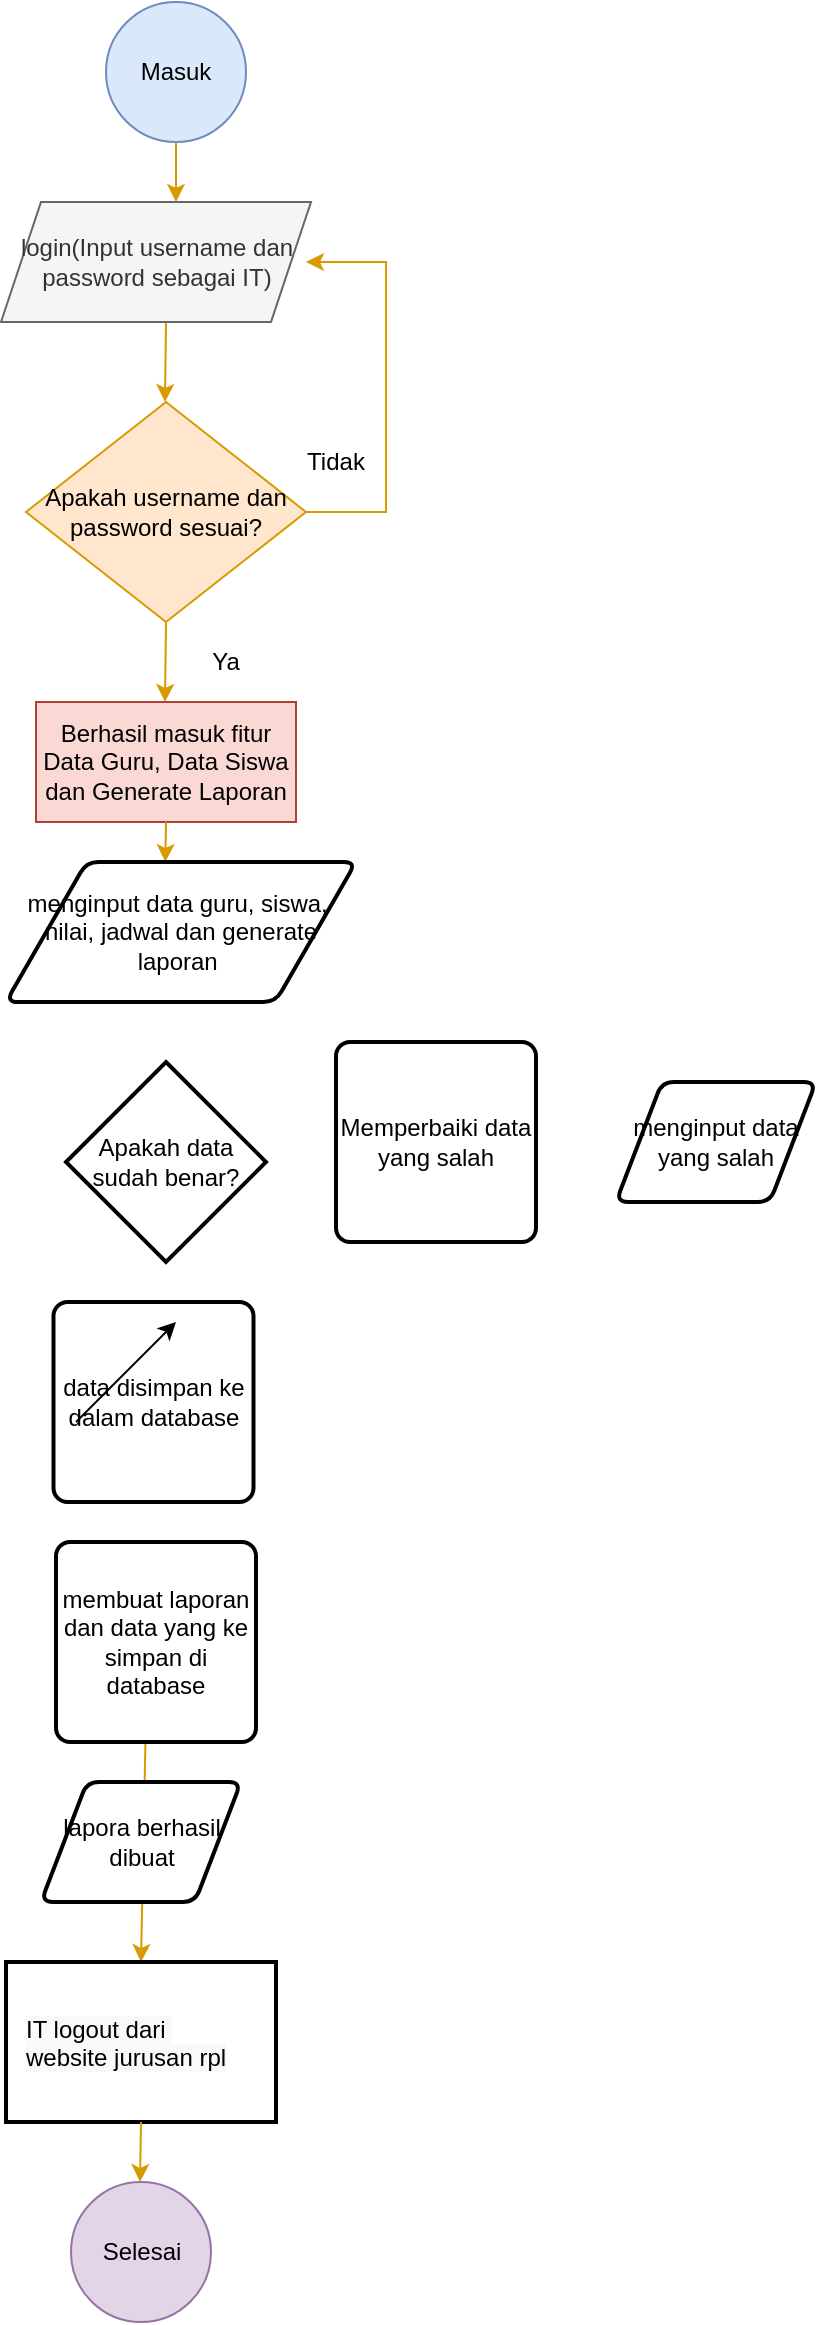 <mxfile version="23.1.5" type="device" pages="6">
  <diagram id="01P4pmfT0BHUnYCEVexH" name="IT">
    <mxGraphModel dx="1418" dy="820" grid="1" gridSize="10" guides="1" tooltips="1" connect="1" arrows="1" fold="1" page="1" pageScale="1" pageWidth="850" pageHeight="1100" math="0" shadow="0">
      <root>
        <mxCell id="0" />
        <mxCell id="1" parent="0" />
        <mxCell id="fzaPFRfBO-P-haPp9TLj-1" value="Masuk" style="ellipse;whiteSpace=wrap;html=1;aspect=fixed;fillColor=#dae8fc;strokeColor=#6c8ebf;" parent="1" vertex="1">
          <mxGeometry x="415" y="40" width="70" height="70" as="geometry" />
        </mxCell>
        <mxCell id="fzaPFRfBO-P-haPp9TLj-5" value="" style="endArrow=classic;html=1;fillColor=#ffe6cc;strokeColor=#d79b00;" parent="1" target="HFyb4Fh-DRCugXibZMhr-1" edge="1">
          <mxGeometry width="50" height="50" relative="1" as="geometry">
            <mxPoint x="450" y="110" as="sourcePoint" />
            <mxPoint x="470" y="150" as="targetPoint" />
            <Array as="points">
              <mxPoint x="450" y="140" />
            </Array>
          </mxGeometry>
        </mxCell>
        <mxCell id="fzaPFRfBO-P-haPp9TLj-20" value="Apakah username dan password sesuai?" style="rhombus;whiteSpace=wrap;html=1;fillColor=#ffe6cc;strokeColor=#d79b00;" parent="1" vertex="1">
          <mxGeometry x="375" y="240" width="140" height="110" as="geometry" />
        </mxCell>
        <mxCell id="fzaPFRfBO-P-haPp9TLj-23" style="edgeStyle=orthogonalEdgeStyle;rounded=0;orthogonalLoop=1;jettySize=auto;html=1;exitX=1;exitY=0.5;exitDx=0;exitDy=0;fillColor=#ffe6cc;strokeColor=#d79b00;" parent="1" source="fzaPFRfBO-P-haPp9TLj-20" edge="1">
          <mxGeometry relative="1" as="geometry">
            <mxPoint x="515" y="170" as="targetPoint" />
            <mxPoint x="545" y="295" as="sourcePoint" />
            <Array as="points">
              <mxPoint x="555" y="295" />
              <mxPoint x="555" y="170" />
            </Array>
          </mxGeometry>
        </mxCell>
        <mxCell id="fzaPFRfBO-P-haPp9TLj-25" value="Tidak" style="text;html=1;strokeColor=none;fillColor=none;align=center;verticalAlign=middle;whiteSpace=wrap;rounded=0;" parent="1" vertex="1">
          <mxGeometry x="510" y="260" width="40" height="20" as="geometry" />
        </mxCell>
        <mxCell id="fzaPFRfBO-P-haPp9TLj-37" value="Berhasil masuk fitur Data Guru, Data Siswa dan Generate Laporan" style="rounded=0;whiteSpace=wrap;html=1;fillColor=#fad9d5;strokeColor=#ae4132;" parent="1" vertex="1">
          <mxGeometry x="380" y="390" width="130" height="60" as="geometry" />
        </mxCell>
        <mxCell id="fzaPFRfBO-P-haPp9TLj-47" value="" style="endArrow=classic;html=1;entryX=0.5;entryY=0;entryDx=0;entryDy=0;fillColor=#ffe6cc;strokeColor=#d79b00;" parent="1" edge="1">
          <mxGeometry width="50" height="50" relative="1" as="geometry">
            <mxPoint x="445" y="200" as="sourcePoint" />
            <mxPoint x="444.5" y="240" as="targetPoint" />
          </mxGeometry>
        </mxCell>
        <mxCell id="fzaPFRfBO-P-haPp9TLj-54" value="" style="endArrow=classic;html=1;entryX=0.5;entryY=0;entryDx=0;entryDy=0;fillColor=#ffe6cc;strokeColor=#d79b00;" parent="1" edge="1">
          <mxGeometry width="50" height="50" relative="1" as="geometry">
            <mxPoint x="445" y="350" as="sourcePoint" />
            <mxPoint x="444.5" y="390" as="targetPoint" />
          </mxGeometry>
        </mxCell>
        <mxCell id="fzaPFRfBO-P-haPp9TLj-55" value="Ya" style="text;html=1;strokeColor=none;fillColor=none;align=center;verticalAlign=middle;whiteSpace=wrap;rounded=0;" parent="1" vertex="1">
          <mxGeometry x="455" y="360" width="40" height="20" as="geometry" />
        </mxCell>
        <mxCell id="fzaPFRfBO-P-haPp9TLj-58" value="Selesai" style="ellipse;whiteSpace=wrap;html=1;aspect=fixed;fillColor=#e1d5e7;strokeColor=#9673a6;" parent="1" vertex="1">
          <mxGeometry x="397.5" y="1130" width="70" height="70" as="geometry" />
        </mxCell>
        <mxCell id="fzaPFRfBO-P-haPp9TLj-59" value="" style="endArrow=classic;html=1;fillColor=#ffe6cc;strokeColor=#d79b00;entryX=0.5;entryY=0;entryDx=0;entryDy=0;" parent="1" target="3xAImnwF91qaBJQoZjOn-1" edge="1">
          <mxGeometry width="50" height="50" relative="1" as="geometry">
            <mxPoint x="436.75" y="810" as="sourcePoint" />
            <mxPoint x="448.75" y="870" as="targetPoint" />
          </mxGeometry>
        </mxCell>
        <mxCell id="3xAImnwF91qaBJQoZjOn-1" value="&lt;span style=&quot;color: rgba(0 , 0 , 0 , 0) ; font-family: monospace ; font-size: 0px&quot;&gt;%3CmxGraphModel%3E%3Croot%3E%3CmxCell%20id%3D%220%22%2F%3E%3CmxCell%20id%3D%221%22%20parent%3D%220%22%2F%3E%3CmxCell%20id%3D%222%22%20value%3D%22%26lt%3Bspan%20style%3D%26quot%3Bcolor%3A%20rgb(0%2C%200%2C%200)%3B%20font-family%3A%20helvetica%3B%20font-size%3A%2012px%3B%20font-style%3A%20normal%3B%20font-weight%3A%20400%3B%20letter-spacing%3A%20normal%3B%20text-align%3A%20center%3B%20text-indent%3A%200px%3B%20text-transform%3A%20none%3B%20word-spacing%3A%200px%3B%20background-color%3A%20rgb(248%2C%20249%2C%20250)%3B%26quot%3B%26gt%3BGuru%20logout%20dari%26amp%3Bnbsp%3B%26lt%3B%2Fspan%26gt%3B%26lt%3Bbr%20style%3D%26quot%3Bcolor%3A%20rgb(0%2C%200%2C%200)%3B%20font-family%3A%20helvetica%3B%20font-size%3A%2012px%3B%20font-style%3A%20normal%3B%20font-weight%3A%20400%3B%20letter-spacing%3A%20normal%3B%20text-align%3A%20center%3B%20text-indent%3A%200px%3B%20text-transform%3A%20none%3B%20word-spacing%3A%200px%3B%20background-color%3A%20rgb(248%2C%20249%2C%20250)%3B%26quot%3B%26gt%3B%26lt%3Bspan%20style%3D%26quot%3Bcolor%3A%20rgb(0%2C%200%2C%200)%3B%20font-family%3A%20helvetica%3B%20font-size%3A%2012px%3B%20font-style%3A%20normal%3B%20font-weight%3A%20400%3B%20letter-spacing%3A%20normal%3B%20text-align%3A%20center%3B%20text-indent%3A%200px%3B%20text-transform%3A%20none%3B%20word-spacing%3A%200px%3B%20background-color%3A%20rgb(248%2C%20249%2C%20250)%3B%26quot%3B%26gt%3Bwebsite%20jurusan%20rpl%26lt%3B%2Fspan%26gt%3B%22%20style%3D%22text%3BwhiteSpace%3Dwrap%3Bhtml%3D1%3B%22%20vertex%3D%221%22%20parent%3D%221%22%3E%3CmxGeometry%20x%3D%22570%22%20y%3D%22740%22%20width%3D%22130%22%20height%3D%2240%22%20as%3D%22geometry%22%2F%3E%3C%2FmxCell%3E%3C%2Froot%3E%3C%2FmxGraphModel%3E&lt;/span&gt;" style="whiteSpace=wrap;html=1;strokeWidth=2;" parent="1" vertex="1">
          <mxGeometry x="365" y="1020" width="135" height="80" as="geometry" />
        </mxCell>
        <mxCell id="3xAImnwF91qaBJQoZjOn-2" value="&lt;span style=&quot;color: rgb(0 , 0 , 0) ; font-family: &amp;#34;helvetica&amp;#34; ; font-size: 12px ; font-style: normal ; font-weight: 400 ; letter-spacing: normal ; text-align: center ; text-indent: 0px ; text-transform: none ; word-spacing: 0px ; background-color: rgb(248 , 249 , 250)&quot;&gt;IT logout dari&amp;nbsp;&lt;/span&gt;&lt;br style=&quot;color: rgb(0 , 0 , 0) ; font-family: &amp;#34;helvetica&amp;#34; ; font-size: 12px ; font-style: normal ; font-weight: 400 ; letter-spacing: normal ; text-align: center ; text-indent: 0px ; text-transform: none ; word-spacing: 0px ; background-color: rgb(248 , 249 , 250)&quot;&gt;&lt;span style=&quot;color: rgb(0 , 0 , 0) ; font-family: &amp;#34;helvetica&amp;#34; ; font-size: 12px ; font-style: normal ; font-weight: 400 ; letter-spacing: normal ; text-align: center ; text-indent: 0px ; text-transform: none ; word-spacing: 0px ; background-color: rgb(248 , 249 , 250)&quot;&gt;website jurusan rpl&lt;/span&gt;" style="text;whiteSpace=wrap;html=1;" parent="1" vertex="1">
          <mxGeometry x="372.5" y="1040" width="130" height="40" as="geometry" />
        </mxCell>
        <mxCell id="3xAImnwF91qaBJQoZjOn-7" value="" style="endArrow=classic;html=1;entryX=0.5;entryY=0;entryDx=0;entryDy=0;fillColor=#ffe6cc;strokeColor=#d79b00;exitX=0.5;exitY=1;exitDx=0;exitDy=0;" parent="1" source="3xAImnwF91qaBJQoZjOn-1" edge="1">
          <mxGeometry width="50" height="50" relative="1" as="geometry">
            <mxPoint x="432.5" y="1110" as="sourcePoint" />
            <mxPoint x="432" y="1130" as="targetPoint" />
          </mxGeometry>
        </mxCell>
        <mxCell id="HFyb4Fh-DRCugXibZMhr-1" value="login(Input username dan password sebagai IT)" style="shape=parallelogram;perimeter=parallelogramPerimeter;whiteSpace=wrap;html=1;fixedSize=1;fillColor=#f5f5f5;strokeColor=#666666;fontColor=#333333;" parent="1" vertex="1">
          <mxGeometry x="362.5" y="140" width="155" height="60" as="geometry" />
        </mxCell>
        <mxCell id="HFyb4Fh-DRCugXibZMhr-7" value="" style="endArrow=classic;html=1;entryX=0.5;entryY=0;entryDx=0;entryDy=0;fillColor=#ffe6cc;strokeColor=#d79b00;" parent="1" edge="1">
          <mxGeometry width="50" height="50" relative="1" as="geometry">
            <mxPoint x="445" y="450" as="sourcePoint" />
            <mxPoint x="444.66" y="470" as="targetPoint" />
          </mxGeometry>
        </mxCell>
        <mxCell id="s9-n_5mUN9KdS3o10jSw-1" value="&lt;span&gt;menginput data guru, siswa,&amp;nbsp;&lt;br&gt;nilai, jadwal dan generate laporan&amp;nbsp;&lt;br&gt;&lt;/span&gt;" style="shape=parallelogram;html=1;strokeWidth=2;perimeter=parallelogramPerimeter;whiteSpace=wrap;rounded=1;arcSize=12;size=0.23;" parent="1" vertex="1">
          <mxGeometry x="365" y="470" width="175" height="70" as="geometry" />
        </mxCell>
        <mxCell id="s9-n_5mUN9KdS3o10jSw-2" value="menginput data yang salah" style="shape=parallelogram;html=1;strokeWidth=2;perimeter=parallelogramPerimeter;whiteSpace=wrap;rounded=1;arcSize=12;size=0.23;" parent="1" vertex="1">
          <mxGeometry x="670" y="580" width="100" height="60" as="geometry" />
        </mxCell>
        <mxCell id="s9-n_5mUN9KdS3o10jSw-4" value="Apakah data sudah benar?" style="strokeWidth=2;html=1;shape=mxgraph.flowchart.decision;whiteSpace=wrap;" parent="1" vertex="1">
          <mxGeometry x="395" y="570" width="100" height="100" as="geometry" />
        </mxCell>
        <mxCell id="s9-n_5mUN9KdS3o10jSw-5" value="Memperbaiki data yang salah" style="rounded=1;whiteSpace=wrap;html=1;absoluteArcSize=1;arcSize=14;strokeWidth=2;" parent="1" vertex="1">
          <mxGeometry x="530" y="560" width="100" height="100" as="geometry" />
        </mxCell>
        <mxCell id="s9-n_5mUN9KdS3o10jSw-6" value="data disimpan ke dalam database" style="rounded=1;whiteSpace=wrap;html=1;absoluteArcSize=1;arcSize=14;strokeWidth=2;" parent="1" vertex="1">
          <mxGeometry x="388.75" y="690" width="100" height="100" as="geometry" />
        </mxCell>
        <mxCell id="s9-n_5mUN9KdS3o10jSw-7" value="membuat laporan dan data yang ke simpan di database" style="rounded=1;whiteSpace=wrap;html=1;absoluteArcSize=1;arcSize=14;strokeWidth=2;" parent="1" vertex="1">
          <mxGeometry x="390" y="810" width="100" height="100" as="geometry" />
        </mxCell>
        <mxCell id="s9-n_5mUN9KdS3o10jSw-8" value="lapora berhasil dibuat" style="shape=parallelogram;html=1;strokeWidth=2;perimeter=parallelogramPerimeter;whiteSpace=wrap;rounded=1;arcSize=12;size=0.23;" parent="1" vertex="1">
          <mxGeometry x="382.5" y="930" width="100" height="60" as="geometry" />
        </mxCell>
        <mxCell id="1N2o_T_mQsOmLRvC2dGR-1" value="" style="endArrow=classic;html=1;rounded=0;" parent="1" edge="1">
          <mxGeometry width="50" height="50" relative="1" as="geometry">
            <mxPoint x="400" y="750" as="sourcePoint" />
            <mxPoint x="450" y="700" as="targetPoint" />
          </mxGeometry>
        </mxCell>
      </root>
    </mxGraphModel>
  </diagram>
  <diagram id="CpbqBGDQRdX6WhU111-1" name="guru">
    <mxGraphModel dx="1086" dy="798" grid="1" gridSize="10" guides="1" tooltips="1" connect="1" arrows="1" fold="1" page="1" pageScale="1" pageWidth="850" pageHeight="1100" math="0" shadow="0">
      <root>
        <mxCell id="XSIta2rH954Va_CQSgr--0" />
        <mxCell id="XSIta2rH954Va_CQSgr--1" parent="XSIta2rH954Va_CQSgr--0" />
        <mxCell id="Mb1FV0zSAiqAY1EDDJCU-12" style="edgeStyle=orthogonalEdgeStyle;rounded=0;orthogonalLoop=1;jettySize=auto;html=1;exitX=0.5;exitY=1;exitDx=0;exitDy=0;exitPerimeter=0;entryX=0.5;entryY=0;entryDx=0;entryDy=0;" edge="1" parent="XSIta2rH954Va_CQSgr--1" source="2L2SDfKwqdfR8ez8V3IS-0" target="2L2SDfKwqdfR8ez8V3IS-1">
          <mxGeometry relative="1" as="geometry" />
        </mxCell>
        <mxCell id="2L2SDfKwqdfR8ez8V3IS-0" value="Mulai" style="strokeWidth=2;html=1;shape=mxgraph.flowchart.start_2;whiteSpace=wrap;fillColor=#fff2cc;strokeColor=#d6b656;" vertex="1" parent="XSIta2rH954Va_CQSgr--1">
          <mxGeometry x="390" y="40" width="70" height="70" as="geometry" />
        </mxCell>
        <mxCell id="Mb1FV0zSAiqAY1EDDJCU-16" value="" style="edgeStyle=orthogonalEdgeStyle;rounded=0;orthogonalLoop=1;jettySize=auto;html=1;" edge="1" parent="XSIta2rH954Va_CQSgr--1" source="2L2SDfKwqdfR8ez8V3IS-1" target="NoGGXLgSQqaRkjJQro0n-0">
          <mxGeometry relative="1" as="geometry" />
        </mxCell>
        <mxCell id="2L2SDfKwqdfR8ez8V3IS-1" value="Masuk ke halaman login&amp;nbsp;" style="rounded=1;whiteSpace=wrap;html=1;absoluteArcSize=1;arcSize=14;strokeWidth=2;fillColor=#d5e8d4;strokeColor=#82b366;" vertex="1" parent="XSIta2rH954Va_CQSgr--1">
          <mxGeometry x="370" y="140" width="110" height="60" as="geometry" />
        </mxCell>
        <mxCell id="Mb1FV0zSAiqAY1EDDJCU-17" value="" style="edgeStyle=orthogonalEdgeStyle;rounded=0;orthogonalLoop=1;jettySize=auto;html=1;" edge="1" parent="XSIta2rH954Va_CQSgr--1" source="NoGGXLgSQqaRkjJQro0n-0" target="NoGGXLgSQqaRkjJQro0n-3">
          <mxGeometry relative="1" as="geometry" />
        </mxCell>
        <mxCell id="NoGGXLgSQqaRkjJQro0n-0" value="Input username dan &lt;br&gt;password sebagai&lt;br&gt;&amp;nbsp;guru rpl" style="shape=parallelogram;html=1;strokeWidth=2;perimeter=parallelogramPerimeter;whiteSpace=wrap;rounded=1;arcSize=12;size=0.23;fillColor=#e1d5e7;strokeColor=#9673a6;" vertex="1" parent="XSIta2rH954Va_CQSgr--1">
          <mxGeometry x="335" y="230" width="180" height="60" as="geometry" />
        </mxCell>
        <mxCell id="Mb1FV0zSAiqAY1EDDJCU-5" style="edgeStyle=orthogonalEdgeStyle;rounded=0;orthogonalLoop=1;jettySize=auto;html=1;exitX=0.5;exitY=0;exitDx=0;exitDy=0;exitPerimeter=0;" edge="1" parent="XSIta2rH954Va_CQSgr--1" source="NoGGXLgSQqaRkjJQro0n-3" target="NoGGXLgSQqaRkjJQro0n-0">
          <mxGeometry relative="1" as="geometry">
            <Array as="points">
              <mxPoint x="550" y="380" />
              <mxPoint x="550" y="270" />
            </Array>
          </mxGeometry>
        </mxCell>
        <mxCell id="Mb1FV0zSAiqAY1EDDJCU-18" value="Tidak" style="edgeLabel;html=1;align=center;verticalAlign=middle;resizable=0;points=[];" vertex="1" connectable="0" parent="Mb1FV0zSAiqAY1EDDJCU-5">
          <mxGeometry x="-0.183" y="-2" relative="1" as="geometry">
            <mxPoint x="-22" y="-15" as="offset" />
          </mxGeometry>
        </mxCell>
        <mxCell id="ldhLAxB-grZC15N23IVy-1" value="" style="edgeStyle=orthogonalEdgeStyle;rounded=0;orthogonalLoop=1;jettySize=auto;html=1;" edge="1" parent="XSIta2rH954Va_CQSgr--1" source="NoGGXLgSQqaRkjJQro0n-3" target="ldhLAxB-grZC15N23IVy-0">
          <mxGeometry relative="1" as="geometry" />
        </mxCell>
        <mxCell id="NoGGXLgSQqaRkjJQro0n-3" value="Apakah username dan Password sesuai?" style="strokeWidth=2;html=1;shape=mxgraph.flowchart.decision;whiteSpace=wrap;direction=south;" vertex="1" parent="XSIta2rH954Va_CQSgr--1">
          <mxGeometry x="360" y="320" width="130" height="120" as="geometry" />
        </mxCell>
        <mxCell id="ldhLAxB-grZC15N23IVy-5" value="" style="edgeStyle=orthogonalEdgeStyle;rounded=0;orthogonalLoop=1;jettySize=auto;html=1;" edge="1" parent="XSIta2rH954Va_CQSgr--1" source="ldhLAxB-grZC15N23IVy-0" target="ldhLAxB-grZC15N23IVy-4">
          <mxGeometry relative="1" as="geometry" />
        </mxCell>
        <mxCell id="ldhLAxB-grZC15N23IVy-0" value="Berhasil masuk sebagai guru&amp;nbsp;" style="whiteSpace=wrap;html=1;strokeWidth=2;" vertex="1" parent="XSIta2rH954Va_CQSgr--1">
          <mxGeometry x="365" y="480" width="120" height="60" as="geometry" />
        </mxCell>
        <mxCell id="ldhLAxB-grZC15N23IVy-4" value="Guru melihat fitur&amp;nbsp;&lt;span style=&quot;font-size: 11.0pt ; line-height: 107% ; font-family: &amp;#34;calibri&amp;#34; , sans-serif&quot;&gt;Data&lt;br&gt;Guru, Data Siswa dan Generate Laporan&lt;/span&gt;" style="whiteSpace=wrap;html=1;strokeWidth=2;" vertex="1" parent="XSIta2rH954Va_CQSgr--1">
          <mxGeometry x="358" y="580" width="135" height="80" as="geometry" />
        </mxCell>
        <mxCell id="ldhLAxB-grZC15N23IVy-11" value="Selesai" style="strokeWidth=2;html=1;shape=mxgraph.flowchart.start_2;whiteSpace=wrap;" vertex="1" parent="XSIta2rH954Va_CQSgr--1">
          <mxGeometry x="397.5" y="800" width="75" height="70" as="geometry" />
        </mxCell>
        <mxCell id="tuTqh4iINJ5OhWcei3BJ-1" value="&lt;span style=&quot;color: rgba(0 , 0 , 0 , 0) ; font-family: monospace ; font-size: 0px&quot;&gt;%3CmxGraphModel%3E%3Croot%3E%3CmxCell%20id%3D%220%22%2F%3E%3CmxCell%20id%3D%221%22%20parent%3D%220%22%2F%3E%3CmxCell%20id%3D%222%22%20value%3D%22%26lt%3Bspan%20style%3D%26quot%3Bcolor%3A%20rgb(0%2C%200%2C%200)%3B%20font-family%3A%20helvetica%3B%20font-size%3A%2012px%3B%20font-style%3A%20normal%3B%20font-weight%3A%20400%3B%20letter-spacing%3A%20normal%3B%20text-align%3A%20center%3B%20text-indent%3A%200px%3B%20text-transform%3A%20none%3B%20word-spacing%3A%200px%3B%20background-color%3A%20rgb(248%2C%20249%2C%20250)%3B%26quot%3B%26gt%3BGuru%20logout%20dari%26amp%3Bnbsp%3B%26lt%3B%2Fspan%26gt%3B%26lt%3Bbr%20style%3D%26quot%3Bcolor%3A%20rgb(0%2C%200%2C%200)%3B%20font-family%3A%20helvetica%3B%20font-size%3A%2012px%3B%20font-style%3A%20normal%3B%20font-weight%3A%20400%3B%20letter-spacing%3A%20normal%3B%20text-align%3A%20center%3B%20text-indent%3A%200px%3B%20text-transform%3A%20none%3B%20word-spacing%3A%200px%3B%20background-color%3A%20rgb(248%2C%20249%2C%20250)%3B%26quot%3B%26gt%3B%26lt%3Bspan%20style%3D%26quot%3Bcolor%3A%20rgb(0%2C%200%2C%200)%3B%20font-family%3A%20helvetica%3B%20font-size%3A%2012px%3B%20font-style%3A%20normal%3B%20font-weight%3A%20400%3B%20letter-spacing%3A%20normal%3B%20text-align%3A%20center%3B%20text-indent%3A%200px%3B%20text-transform%3A%20none%3B%20word-spacing%3A%200px%3B%20background-color%3A%20rgb(248%2C%20249%2C%20250)%3B%26quot%3B%26gt%3Bwebsite%20jurusan%20rpl%26lt%3B%2Fspan%26gt%3B%22%20style%3D%22text%3BwhiteSpace%3Dwrap%3Bhtml%3D1%3B%22%20vertex%3D%221%22%20parent%3D%221%22%3E%3CmxGeometry%20x%3D%22570%22%20y%3D%22740%22%20width%3D%22130%22%20height%3D%2240%22%20as%3D%22geometry%22%2F%3E%3C%2FmxCell%3E%3C%2Froot%3E%3C%2FmxGraphModel%3E&lt;/span&gt;" style="whiteSpace=wrap;html=1;strokeWidth=2;" vertex="1" parent="XSIta2rH954Va_CQSgr--1">
          <mxGeometry x="360.5" y="690" width="135" height="80" as="geometry" />
        </mxCell>
        <mxCell id="tuTqh4iINJ5OhWcei3BJ-3" value="&lt;span style=&quot;color: rgb(0, 0, 0); font-family: helvetica; font-size: 12px; font-style: normal; font-weight: 400; letter-spacing: normal; text-align: center; text-indent: 0px; text-transform: none; word-spacing: 0px; background-color: rgb(248, 249, 250);&quot;&gt;Guru logout dari&amp;nbsp;&lt;/span&gt;&lt;br style=&quot;color: rgb(0, 0, 0); font-family: helvetica; font-size: 12px; font-style: normal; font-weight: 400; letter-spacing: normal; text-align: center; text-indent: 0px; text-transform: none; word-spacing: 0px; background-color: rgb(248, 249, 250);&quot;&gt;&lt;span style=&quot;color: rgb(0, 0, 0); font-family: helvetica; font-size: 12px; font-style: normal; font-weight: 400; letter-spacing: normal; text-align: center; text-indent: 0px; text-transform: none; word-spacing: 0px; background-color: rgb(248, 249, 250);&quot;&gt;website jurusan rpl&lt;/span&gt;" style="text;whiteSpace=wrap;html=1;" vertex="1" parent="XSIta2rH954Va_CQSgr--1">
          <mxGeometry x="370" y="710" width="130" height="40" as="geometry" />
        </mxCell>
        <mxCell id="tuTqh4iINJ5OhWcei3BJ-5" value="" style="endArrow=classic;html=1;entryX=0.5;entryY=0;entryDx=0;entryDy=0;" edge="1" parent="XSIta2rH954Va_CQSgr--1" target="tuTqh4iINJ5OhWcei3BJ-1">
          <mxGeometry width="50" height="50" relative="1" as="geometry">
            <mxPoint x="428" y="660" as="sourcePoint" />
            <mxPoint x="475" y="610" as="targetPoint" />
          </mxGeometry>
        </mxCell>
        <mxCell id="tuTqh4iINJ5OhWcei3BJ-8" value="" style="endArrow=classic;html=1;entryX=0.5;entryY=0;entryDx=0;entryDy=0;" edge="1" parent="XSIta2rH954Va_CQSgr--1">
          <mxGeometry width="50" height="50" relative="1" as="geometry">
            <mxPoint x="434.5" y="770" as="sourcePoint" />
            <mxPoint x="434.5" y="800" as="targetPoint" />
          </mxGeometry>
        </mxCell>
        <mxCell id="JfIDnSdgi-UwOJW8DBnC-0" value="Ya" style="edgeLabel;html=1;align=center;verticalAlign=middle;resizable=0;points=[];" vertex="1" connectable="0" parent="XSIta2rH954Va_CQSgr--1">
          <mxGeometry x="540" y="340" as="geometry">
            <mxPoint x="-95" y="107" as="offset" />
          </mxGeometry>
        </mxCell>
      </root>
    </mxGraphModel>
  </diagram>
  <diagram id="okydZmcRsDQy5IjpLYRk" name="siswa">
    <mxGraphModel dx="1086" dy="798" grid="1" gridSize="10" guides="1" tooltips="1" connect="1" arrows="1" fold="1" page="1" pageScale="1" pageWidth="850" pageHeight="1100" math="0" shadow="0">
      <root>
        <mxCell id="AjO_xOM7wmH8VL26TnqX-0" />
        <mxCell id="AjO_xOM7wmH8VL26TnqX-1" parent="AjO_xOM7wmH8VL26TnqX-0" />
        <mxCell id="TEwER9SfueQxtKeRNvIy-0" value="" style="edgeStyle=orthogonalEdgeStyle;rounded=0;orthogonalLoop=1;jettySize=auto;html=1;" edge="1" parent="AjO_xOM7wmH8VL26TnqX-1" source="TEwER9SfueQxtKeRNvIy-1" target="TEwER9SfueQxtKeRNvIy-3">
          <mxGeometry relative="1" as="geometry" />
        </mxCell>
        <mxCell id="TEwER9SfueQxtKeRNvIy-1" value="Masuk ke halaman login&amp;nbsp;" style="rounded=1;whiteSpace=wrap;html=1;absoluteArcSize=1;arcSize=14;strokeWidth=2;fillColor=#d5e8d4;strokeColor=#82b366;" vertex="1" parent="AjO_xOM7wmH8VL26TnqX-1">
          <mxGeometry x="370" y="140" width="110" height="60" as="geometry" />
        </mxCell>
        <mxCell id="TEwER9SfueQxtKeRNvIy-2" value="" style="edgeStyle=orthogonalEdgeStyle;rounded=0;orthogonalLoop=1;jettySize=auto;html=1;" edge="1" parent="AjO_xOM7wmH8VL26TnqX-1" source="TEwER9SfueQxtKeRNvIy-3" target="TEwER9SfueQxtKeRNvIy-7">
          <mxGeometry relative="1" as="geometry" />
        </mxCell>
        <mxCell id="TEwER9SfueQxtKeRNvIy-3" value="Input username dan &lt;br&gt;password sebagai&lt;br&gt;siswa" style="shape=parallelogram;html=1;strokeWidth=2;perimeter=parallelogramPerimeter;whiteSpace=wrap;rounded=1;arcSize=12;size=0.23;fillColor=#e1d5e7;strokeColor=#9673a6;" vertex="1" parent="AjO_xOM7wmH8VL26TnqX-1">
          <mxGeometry x="335" y="230" width="180" height="60" as="geometry" />
        </mxCell>
        <mxCell id="TEwER9SfueQxtKeRNvIy-4" style="edgeStyle=orthogonalEdgeStyle;rounded=0;orthogonalLoop=1;jettySize=auto;html=1;exitX=0.5;exitY=0;exitDx=0;exitDy=0;exitPerimeter=0;" edge="1" parent="AjO_xOM7wmH8VL26TnqX-1" source="TEwER9SfueQxtKeRNvIy-7" target="TEwER9SfueQxtKeRNvIy-3">
          <mxGeometry relative="1" as="geometry">
            <Array as="points">
              <mxPoint x="550" y="380" />
              <mxPoint x="550" y="270" />
            </Array>
          </mxGeometry>
        </mxCell>
        <mxCell id="TEwER9SfueQxtKeRNvIy-5" value="Tidak" style="edgeLabel;html=1;align=center;verticalAlign=middle;resizable=0;points=[];" vertex="1" connectable="0" parent="TEwER9SfueQxtKeRNvIy-4">
          <mxGeometry x="-0.183" y="-2" relative="1" as="geometry">
            <mxPoint x="-22" y="-15" as="offset" />
          </mxGeometry>
        </mxCell>
        <mxCell id="TEwER9SfueQxtKeRNvIy-6" value="" style="edgeStyle=orthogonalEdgeStyle;rounded=0;orthogonalLoop=1;jettySize=auto;html=1;" edge="1" parent="AjO_xOM7wmH8VL26TnqX-1" source="TEwER9SfueQxtKeRNvIy-7" target="TEwER9SfueQxtKeRNvIy-9">
          <mxGeometry relative="1" as="geometry" />
        </mxCell>
        <mxCell id="TEwER9SfueQxtKeRNvIy-7" value="Username dan Password berhasil" style="strokeWidth=2;html=1;shape=mxgraph.flowchart.decision;whiteSpace=wrap;direction=south;fillColor=#fff2cc;strokeColor=#d6b656;" vertex="1" parent="AjO_xOM7wmH8VL26TnqX-1">
          <mxGeometry x="360" y="320" width="130" height="120" as="geometry" />
        </mxCell>
        <mxCell id="TEwER9SfueQxtKeRNvIy-8" value="" style="edgeStyle=orthogonalEdgeStyle;rounded=0;orthogonalLoop=1;jettySize=auto;html=1;" edge="1" parent="AjO_xOM7wmH8VL26TnqX-1" source="TEwER9SfueQxtKeRNvIy-9" target="TEwER9SfueQxtKeRNvIy-11">
          <mxGeometry relative="1" as="geometry" />
        </mxCell>
        <mxCell id="TEwER9SfueQxtKeRNvIy-9" value="Berhasil masuk sebagai siswa" style="whiteSpace=wrap;html=1;strokeWidth=2;" vertex="1" parent="AjO_xOM7wmH8VL26TnqX-1">
          <mxGeometry x="365" y="480" width="120" height="60" as="geometry" />
        </mxCell>
        <mxCell id="TEwER9SfueQxtKeRNvIy-10" value="" style="edgeStyle=orthogonalEdgeStyle;rounded=0;orthogonalLoop=1;jettySize=auto;html=1;" edge="1" parent="AjO_xOM7wmH8VL26TnqX-1" source="TEwER9SfueQxtKeRNvIy-11">
          <mxGeometry relative="1" as="geometry">
            <mxPoint x="425.6" y="690" as="targetPoint" />
          </mxGeometry>
        </mxCell>
        <mxCell id="TEwER9SfueQxtKeRNvIy-11" value="Siswa melihat Data siswa" style="whiteSpace=wrap;html=1;strokeWidth=2;" vertex="1" parent="AjO_xOM7wmH8VL26TnqX-1">
          <mxGeometry x="358" y="580" width="135" height="80" as="geometry" />
        </mxCell>
        <mxCell id="TEwER9SfueQxtKeRNvIy-12" value="" style="edgeStyle=orthogonalEdgeStyle;rounded=0;orthogonalLoop=1;jettySize=auto;html=1;" edge="1" parent="AjO_xOM7wmH8VL26TnqX-1">
          <mxGeometry relative="1" as="geometry">
            <mxPoint x="425.6" y="750" as="sourcePoint" />
            <mxPoint x="425.5" y="780" as="targetPoint" />
          </mxGeometry>
        </mxCell>
        <mxCell id="30BaLSvkm6OvYdKu8xFi-2" value="" style="edgeStyle=orthogonalEdgeStyle;rounded=0;orthogonalLoop=1;jettySize=auto;html=1;" edge="1" parent="AjO_xOM7wmH8VL26TnqX-1" source="30BaLSvkm6OvYdKu8xFi-0" target="TEwER9SfueQxtKeRNvIy-1">
          <mxGeometry relative="1" as="geometry" />
        </mxCell>
        <mxCell id="30BaLSvkm6OvYdKu8xFi-0" value="Masuk" style="strokeWidth=2;html=1;shape=mxgraph.flowchart.start_1;whiteSpace=wrap;fillColor=#ffe6cc;strokeColor=#d79b00;" vertex="1" parent="AjO_xOM7wmH8VL26TnqX-1">
          <mxGeometry x="375.5" y="50" width="100" height="60" as="geometry" />
        </mxCell>
        <mxCell id="30BaLSvkm6OvYdKu8xFi-1" value="Selesai" style="strokeWidth=2;html=1;shape=mxgraph.flowchart.start_1;whiteSpace=wrap;" vertex="1" parent="AjO_xOM7wmH8VL26TnqX-1">
          <mxGeometry x="375" y="780" width="100" height="60" as="geometry" />
        </mxCell>
        <mxCell id="eAAWWpIjoX3nL70bVCGE-0" value="Siswa logout dari website" style="whiteSpace=wrap;html=1;strokeWidth=2;" vertex="1" parent="AjO_xOM7wmH8VL26TnqX-1">
          <mxGeometry x="370" y="690" width="120" height="60" as="geometry" />
        </mxCell>
        <mxCell id="UMWCDGUeGRUeOvOkS09g-0" value="&lt;span style=&quot;color: rgb(0, 0, 0); font-family: helvetica; font-size: 11px; font-style: normal; font-weight: 400; letter-spacing: normal; text-align: center; text-indent: 0px; text-transform: none; word-spacing: 0px; background-color: rgb(255, 255, 255); display: inline; float: none;&quot;&gt;Ya&lt;/span&gt;" style="text;whiteSpace=wrap;html=1;" vertex="1" parent="AjO_xOM7wmH8VL26TnqX-1">
          <mxGeometry x="435.5" y="450" width="40" height="30" as="geometry" />
        </mxCell>
      </root>
    </mxGraphModel>
  </diagram>
  <diagram id="HDnwGfna997WajTVHK9e" name="staff admin">
    <mxGraphModel dx="1086" dy="798" grid="1" gridSize="10" guides="1" tooltips="1" connect="1" arrows="1" fold="1" page="1" pageScale="1" pageWidth="850" pageHeight="1100" math="0" shadow="0">
      <root>
        <mxCell id="Fp1-HA6H6sHJhjbKyTuY-0" />
        <mxCell id="Fp1-HA6H6sHJhjbKyTuY-1" parent="Fp1-HA6H6sHJhjbKyTuY-0" />
        <mxCell id="qV5R23agycCgjqempCct-0" value="" style="edgeStyle=orthogonalEdgeStyle;rounded=0;orthogonalLoop=1;jettySize=auto;html=1;" edge="1" parent="Fp1-HA6H6sHJhjbKyTuY-1" source="qV5R23agycCgjqempCct-1" target="qV5R23agycCgjqempCct-3">
          <mxGeometry relative="1" as="geometry" />
        </mxCell>
        <mxCell id="qV5R23agycCgjqempCct-1" value="Masuk ke halaman login&amp;nbsp;" style="rounded=1;whiteSpace=wrap;html=1;absoluteArcSize=1;arcSize=14;strokeWidth=2;fillColor=#d5e8d4;strokeColor=#82b366;" vertex="1" parent="Fp1-HA6H6sHJhjbKyTuY-1">
          <mxGeometry x="380" y="150" width="110" height="60" as="geometry" />
        </mxCell>
        <mxCell id="qV5R23agycCgjqempCct-2" value="" style="edgeStyle=orthogonalEdgeStyle;rounded=0;orthogonalLoop=1;jettySize=auto;html=1;" edge="1" parent="Fp1-HA6H6sHJhjbKyTuY-1" source="qV5R23agycCgjqempCct-3" target="qV5R23agycCgjqempCct-7">
          <mxGeometry relative="1" as="geometry" />
        </mxCell>
        <mxCell id="qV5R23agycCgjqempCct-3" value="Input username dan &lt;br&gt;password sebagai&lt;br&gt;&amp;nbsp;staff" style="shape=parallelogram;html=1;strokeWidth=2;perimeter=parallelogramPerimeter;whiteSpace=wrap;rounded=1;arcSize=12;size=0.23;fillColor=#e1d5e7;strokeColor=#9673a6;" vertex="1" parent="Fp1-HA6H6sHJhjbKyTuY-1">
          <mxGeometry x="335" y="230" width="180" height="60" as="geometry" />
        </mxCell>
        <mxCell id="qV5R23agycCgjqempCct-4" style="edgeStyle=orthogonalEdgeStyle;rounded=0;orthogonalLoop=1;jettySize=auto;html=1;exitX=0.5;exitY=0;exitDx=0;exitDy=0;exitPerimeter=0;" edge="1" parent="Fp1-HA6H6sHJhjbKyTuY-1" source="qV5R23agycCgjqempCct-7" target="qV5R23agycCgjqempCct-3">
          <mxGeometry relative="1" as="geometry">
            <Array as="points">
              <mxPoint x="550" y="380" />
              <mxPoint x="550" y="270" />
            </Array>
          </mxGeometry>
        </mxCell>
        <mxCell id="qV5R23agycCgjqempCct-5" value="Tidak" style="edgeLabel;html=1;align=center;verticalAlign=middle;resizable=0;points=[];" vertex="1" connectable="0" parent="qV5R23agycCgjqempCct-4">
          <mxGeometry x="-0.183" y="-2" relative="1" as="geometry">
            <mxPoint x="-22" y="-15" as="offset" />
          </mxGeometry>
        </mxCell>
        <mxCell id="qV5R23agycCgjqempCct-6" value="" style="edgeStyle=orthogonalEdgeStyle;rounded=0;orthogonalLoop=1;jettySize=auto;html=1;" edge="1" parent="Fp1-HA6H6sHJhjbKyTuY-1" source="qV5R23agycCgjqempCct-7" target="qV5R23agycCgjqempCct-9">
          <mxGeometry relative="1" as="geometry" />
        </mxCell>
        <mxCell id="qV5R23agycCgjqempCct-7" value="Username dan Password berhasil" style="strokeWidth=2;html=1;shape=mxgraph.flowchart.decision;whiteSpace=wrap;direction=south;" vertex="1" parent="Fp1-HA6H6sHJhjbKyTuY-1">
          <mxGeometry x="360" y="320" width="130" height="120" as="geometry" />
        </mxCell>
        <mxCell id="qV5R23agycCgjqempCct-8" value="" style="edgeStyle=orthogonalEdgeStyle;rounded=0;orthogonalLoop=1;jettySize=auto;html=1;" edge="1" parent="Fp1-HA6H6sHJhjbKyTuY-1" source="qV5R23agycCgjqempCct-9">
          <mxGeometry relative="1" as="geometry">
            <mxPoint x="425.5" y="580" as="targetPoint" />
          </mxGeometry>
        </mxCell>
        <mxCell id="qV5R23agycCgjqempCct-9" value="Berhasil masuk sebagai staff" style="whiteSpace=wrap;html=1;strokeWidth=2;" vertex="1" parent="Fp1-HA6H6sHJhjbKyTuY-1">
          <mxGeometry x="365" y="480" width="120" height="60" as="geometry" />
        </mxCell>
        <mxCell id="qV5R23agycCgjqempCct-12" value="" style="edgeStyle=orthogonalEdgeStyle;rounded=0;orthogonalLoop=1;jettySize=auto;html=1;" edge="1" parent="Fp1-HA6H6sHJhjbKyTuY-1">
          <mxGeometry relative="1" as="geometry">
            <mxPoint x="424.8" y="640" as="sourcePoint" />
            <mxPoint x="425.5" y="670" as="targetPoint" />
          </mxGeometry>
        </mxCell>
        <mxCell id="qV5R23agycCgjqempCct-15" value="selesai" style="strokeWidth=2;html=1;shape=mxgraph.flowchart.start_1;whiteSpace=wrap;" vertex="1" parent="Fp1-HA6H6sHJhjbKyTuY-1">
          <mxGeometry x="375" y="670" width="100" height="60" as="geometry" />
        </mxCell>
        <mxCell id="qV5R23agycCgjqempCct-16" value="Masuk" style="strokeWidth=2;html=1;shape=mxgraph.flowchart.start_1;whiteSpace=wrap;" vertex="1" parent="Fp1-HA6H6sHJhjbKyTuY-1">
          <mxGeometry x="375" y="50" width="100" height="60" as="geometry" />
        </mxCell>
        <mxCell id="qV5R23agycCgjqempCct-17" value="" style="endArrow=classic;html=1;exitX=0.5;exitY=1;exitDx=0;exitDy=0;exitPerimeter=0;" edge="1" parent="Fp1-HA6H6sHJhjbKyTuY-1" source="qV5R23agycCgjqempCct-16" target="qV5R23agycCgjqempCct-1">
          <mxGeometry width="50" height="50" relative="1" as="geometry">
            <mxPoint x="430" y="120" as="sourcePoint" />
            <mxPoint x="480" y="70" as="targetPoint" />
          </mxGeometry>
        </mxCell>
        <mxCell id="qV5R23agycCgjqempCct-18" value="Ya" style="text;html=1;strokeColor=none;fillColor=none;align=center;verticalAlign=middle;whiteSpace=wrap;rounded=0;" vertex="1" parent="Fp1-HA6H6sHJhjbKyTuY-1">
          <mxGeometry x="435" y="440" width="40" height="20" as="geometry" />
        </mxCell>
        <mxCell id="KCY-xpZWYS7ROXfmdlgo-0" value="Staff logout dari website jurusan rpl" style="whiteSpace=wrap;html=1;strokeWidth=2;" vertex="1" parent="Fp1-HA6H6sHJhjbKyTuY-1">
          <mxGeometry x="365" y="580" width="120" height="60" as="geometry" />
        </mxCell>
      </root>
    </mxGraphModel>
  </diagram>
  <diagram id="XqaXrSWJ8RVk3j5hGQOy" name="admin sekolah">
    <mxGraphModel dx="1086" dy="798" grid="1" gridSize="10" guides="1" tooltips="1" connect="1" arrows="1" fold="1" page="1" pageScale="1" pageWidth="850" pageHeight="1100" math="0" shadow="0">
      <root>
        <mxCell id="3aGy0V6Syj6p0mxbaDJf-0" />
        <mxCell id="3aGy0V6Syj6p0mxbaDJf-1" parent="3aGy0V6Syj6p0mxbaDJf-0" />
        <mxCell id="E46n2Oo1ipHMlOFxBMa3-0" value="" style="edgeStyle=orthogonalEdgeStyle;rounded=0;orthogonalLoop=1;jettySize=auto;html=1;" edge="1" parent="3aGy0V6Syj6p0mxbaDJf-1" source="E46n2Oo1ipHMlOFxBMa3-1" target="E46n2Oo1ipHMlOFxBMa3-3">
          <mxGeometry relative="1" as="geometry" />
        </mxCell>
        <mxCell id="E46n2Oo1ipHMlOFxBMa3-1" value="Masuk ke halaman login&amp;nbsp;" style="rounded=1;whiteSpace=wrap;html=1;absoluteArcSize=1;arcSize=14;strokeWidth=2;fillColor=#d5e8d4;strokeColor=#82b366;" vertex="1" parent="3aGy0V6Syj6p0mxbaDJf-1">
          <mxGeometry x="370" y="140" width="110" height="60" as="geometry" />
        </mxCell>
        <mxCell id="E46n2Oo1ipHMlOFxBMa3-2" value="" style="edgeStyle=orthogonalEdgeStyle;rounded=0;orthogonalLoop=1;jettySize=auto;html=1;" edge="1" parent="3aGy0V6Syj6p0mxbaDJf-1" source="E46n2Oo1ipHMlOFxBMa3-3" target="E46n2Oo1ipHMlOFxBMa3-7">
          <mxGeometry relative="1" as="geometry" />
        </mxCell>
        <mxCell id="E46n2Oo1ipHMlOFxBMa3-3" value="Input username dan &lt;br&gt;password sebagai&lt;br&gt;admin sekolah" style="shape=parallelogram;html=1;strokeWidth=2;perimeter=parallelogramPerimeter;whiteSpace=wrap;rounded=1;arcSize=12;size=0.23;fillColor=#e1d5e7;strokeColor=#9673a6;" vertex="1" parent="3aGy0V6Syj6p0mxbaDJf-1">
          <mxGeometry x="335" y="230" width="180" height="60" as="geometry" />
        </mxCell>
        <mxCell id="E46n2Oo1ipHMlOFxBMa3-4" style="edgeStyle=orthogonalEdgeStyle;rounded=0;orthogonalLoop=1;jettySize=auto;html=1;exitX=0.5;exitY=0;exitDx=0;exitDy=0;exitPerimeter=0;" edge="1" parent="3aGy0V6Syj6p0mxbaDJf-1" source="E46n2Oo1ipHMlOFxBMa3-7" target="E46n2Oo1ipHMlOFxBMa3-3">
          <mxGeometry relative="1" as="geometry">
            <Array as="points">
              <mxPoint x="550" y="380" />
              <mxPoint x="550" y="270" />
            </Array>
          </mxGeometry>
        </mxCell>
        <mxCell id="E46n2Oo1ipHMlOFxBMa3-5" value="Tidak" style="edgeLabel;html=1;align=center;verticalAlign=middle;resizable=0;points=[];" vertex="1" connectable="0" parent="E46n2Oo1ipHMlOFxBMa3-4">
          <mxGeometry x="-0.183" y="-2" relative="1" as="geometry">
            <mxPoint x="-22" y="-15" as="offset" />
          </mxGeometry>
        </mxCell>
        <mxCell id="E46n2Oo1ipHMlOFxBMa3-6" value="" style="edgeStyle=orthogonalEdgeStyle;rounded=0;orthogonalLoop=1;jettySize=auto;html=1;" edge="1" parent="3aGy0V6Syj6p0mxbaDJf-1" source="E46n2Oo1ipHMlOFxBMa3-7" target="E46n2Oo1ipHMlOFxBMa3-9">
          <mxGeometry relative="1" as="geometry" />
        </mxCell>
        <mxCell id="E46n2Oo1ipHMlOFxBMa3-7" value="Apakah username dan Password sesuai?" style="strokeWidth=2;html=1;shape=mxgraph.flowchart.decision;whiteSpace=wrap;direction=south;fillColor=#fff2cc;strokeColor=#d6b656;" vertex="1" parent="3aGy0V6Syj6p0mxbaDJf-1">
          <mxGeometry x="360" y="320" width="130" height="120" as="geometry" />
        </mxCell>
        <mxCell id="E46n2Oo1ipHMlOFxBMa3-8" value="" style="edgeStyle=orthogonalEdgeStyle;rounded=0;orthogonalLoop=1;jettySize=auto;html=1;" edge="1" parent="3aGy0V6Syj6p0mxbaDJf-1" source="E46n2Oo1ipHMlOFxBMa3-9" target="E46n2Oo1ipHMlOFxBMa3-11">
          <mxGeometry relative="1" as="geometry" />
        </mxCell>
        <mxCell id="E46n2Oo1ipHMlOFxBMa3-9" value="Berhasil masuk sebagai admin sekolah" style="whiteSpace=wrap;html=1;strokeWidth=2;" vertex="1" parent="3aGy0V6Syj6p0mxbaDJf-1">
          <mxGeometry x="365" y="480" width="120" height="60" as="geometry" />
        </mxCell>
        <mxCell id="E46n2Oo1ipHMlOFxBMa3-10" value="" style="edgeStyle=orthogonalEdgeStyle;rounded=0;orthogonalLoop=1;jettySize=auto;html=1;" edge="1" parent="3aGy0V6Syj6p0mxbaDJf-1" source="E46n2Oo1ipHMlOFxBMa3-11">
          <mxGeometry relative="1" as="geometry">
            <mxPoint x="425.6" y="690" as="targetPoint" />
          </mxGeometry>
        </mxCell>
        <mxCell id="E46n2Oo1ipHMlOFxBMa3-11" value="Admin sekolah mengakses fitur Data Guru dan Generate Laporan" style="whiteSpace=wrap;html=1;strokeWidth=2;" vertex="1" parent="3aGy0V6Syj6p0mxbaDJf-1">
          <mxGeometry x="358" y="580" width="135" height="80" as="geometry" />
        </mxCell>
        <mxCell id="E46n2Oo1ipHMlOFxBMa3-12" value="" style="edgeStyle=orthogonalEdgeStyle;rounded=0;orthogonalLoop=1;jettySize=auto;html=1;" edge="1" parent="3aGy0V6Syj6p0mxbaDJf-1">
          <mxGeometry relative="1" as="geometry">
            <mxPoint x="425.5" y="780" as="targetPoint" />
            <mxPoint x="425.6" y="750" as="sourcePoint" />
          </mxGeometry>
        </mxCell>
        <mxCell id="E46n2Oo1ipHMlOFxBMa3-14" value="" style="edgeStyle=orthogonalEdgeStyle;rounded=0;orthogonalLoop=1;jettySize=auto;html=1;" edge="1" parent="3aGy0V6Syj6p0mxbaDJf-1" source="E46n2Oo1ipHMlOFxBMa3-15" target="E46n2Oo1ipHMlOFxBMa3-1">
          <mxGeometry relative="1" as="geometry" />
        </mxCell>
        <mxCell id="E46n2Oo1ipHMlOFxBMa3-15" value="Masuk" style="strokeWidth=2;html=1;shape=mxgraph.flowchart.start_1;whiteSpace=wrap;fillColor=#ffe6cc;strokeColor=#d79b00;" vertex="1" parent="3aGy0V6Syj6p0mxbaDJf-1">
          <mxGeometry x="375.5" y="50" width="100" height="60" as="geometry" />
        </mxCell>
        <mxCell id="E46n2Oo1ipHMlOFxBMa3-16" value="Selesai" style="strokeWidth=2;html=1;shape=mxgraph.flowchart.start_1;whiteSpace=wrap;" vertex="1" parent="3aGy0V6Syj6p0mxbaDJf-1">
          <mxGeometry x="375" y="780" width="100" height="60" as="geometry" />
        </mxCell>
        <mxCell id="8yl2HrksGZLS3buh3L_e-0" value="Admin sekolah logout dari website jurusan rpl" style="whiteSpace=wrap;html=1;strokeWidth=2;" vertex="1" parent="3aGy0V6Syj6p0mxbaDJf-1">
          <mxGeometry x="360" y="690" width="140" height="70" as="geometry" />
        </mxCell>
        <mxCell id="Kl9567qdSLh1zhJhsruK-0" value="Ya" style="edgeLabel;html=1;align=center;verticalAlign=middle;resizable=0;points=[];" vertex="1" connectable="0" parent="3aGy0V6Syj6p0mxbaDJf-1">
          <mxGeometry x="440" y="450" as="geometry">
            <mxPoint x="-16" as="offset" />
          </mxGeometry>
        </mxCell>
      </root>
    </mxGraphModel>
  </diagram>
  <diagram id="_ev4ELEdzNOl0PR2GwkI" name="orang tua">
    <mxGraphModel dx="1086" dy="798" grid="1" gridSize="10" guides="1" tooltips="1" connect="1" arrows="1" fold="1" page="1" pageScale="1" pageWidth="850" pageHeight="1100" math="0" shadow="0">
      <root>
        <mxCell id="IeG_MmywXbHCqNy4l4em-0" />
        <mxCell id="IeG_MmywXbHCqNy4l4em-1" parent="IeG_MmywXbHCqNy4l4em-0" />
        <mxCell id="IeG_MmywXbHCqNy4l4em-2" value="" style="edgeStyle=orthogonalEdgeStyle;rounded=0;orthogonalLoop=1;jettySize=auto;html=1;" edge="1" parent="IeG_MmywXbHCqNy4l4em-1" source="IeG_MmywXbHCqNy4l4em-3" target="IeG_MmywXbHCqNy4l4em-5">
          <mxGeometry relative="1" as="geometry" />
        </mxCell>
        <mxCell id="IeG_MmywXbHCqNy4l4em-3" value="Masuk ke halaman login&amp;nbsp;" style="rounded=1;whiteSpace=wrap;html=1;absoluteArcSize=1;arcSize=14;strokeWidth=2;fillColor=#d5e8d4;strokeColor=#82b366;" vertex="1" parent="IeG_MmywXbHCqNy4l4em-1">
          <mxGeometry x="370" y="140" width="110" height="60" as="geometry" />
        </mxCell>
        <mxCell id="IeG_MmywXbHCqNy4l4em-4" value="" style="edgeStyle=orthogonalEdgeStyle;rounded=0;orthogonalLoop=1;jettySize=auto;html=1;" edge="1" parent="IeG_MmywXbHCqNy4l4em-1" source="IeG_MmywXbHCqNy4l4em-5" target="IeG_MmywXbHCqNy4l4em-9">
          <mxGeometry relative="1" as="geometry" />
        </mxCell>
        <mxCell id="IeG_MmywXbHCqNy4l4em-5" value="Input username dan &lt;br&gt;password sebagai&lt;br&gt;orang tua" style="shape=parallelogram;html=1;strokeWidth=2;perimeter=parallelogramPerimeter;whiteSpace=wrap;rounded=1;arcSize=12;size=0.23;fillColor=#e1d5e7;strokeColor=#9673a6;" vertex="1" parent="IeG_MmywXbHCqNy4l4em-1">
          <mxGeometry x="335" y="230" width="180" height="60" as="geometry" />
        </mxCell>
        <mxCell id="IeG_MmywXbHCqNy4l4em-6" style="edgeStyle=orthogonalEdgeStyle;rounded=0;orthogonalLoop=1;jettySize=auto;html=1;exitX=0.5;exitY=0;exitDx=0;exitDy=0;exitPerimeter=0;" edge="1" parent="IeG_MmywXbHCqNy4l4em-1" source="IeG_MmywXbHCqNy4l4em-9" target="IeG_MmywXbHCqNy4l4em-5">
          <mxGeometry relative="1" as="geometry">
            <Array as="points">
              <mxPoint x="550" y="380" />
              <mxPoint x="550" y="270" />
            </Array>
          </mxGeometry>
        </mxCell>
        <mxCell id="IeG_MmywXbHCqNy4l4em-7" value="Tidak" style="edgeLabel;html=1;align=center;verticalAlign=middle;resizable=0;points=[];" vertex="1" connectable="0" parent="IeG_MmywXbHCqNy4l4em-6">
          <mxGeometry x="-0.183" y="-2" relative="1" as="geometry">
            <mxPoint x="-22" y="-15" as="offset" />
          </mxGeometry>
        </mxCell>
        <mxCell id="IeG_MmywXbHCqNy4l4em-8" value="" style="edgeStyle=orthogonalEdgeStyle;rounded=0;orthogonalLoop=1;jettySize=auto;html=1;" edge="1" parent="IeG_MmywXbHCqNy4l4em-1" source="IeG_MmywXbHCqNy4l4em-9" target="IeG_MmywXbHCqNy4l4em-11">
          <mxGeometry relative="1" as="geometry" />
        </mxCell>
        <mxCell id="IeG_MmywXbHCqNy4l4em-9" value="Apakah username dan password sesuai?&amp;nbsp;" style="strokeWidth=2;html=1;shape=mxgraph.flowchart.decision;whiteSpace=wrap;direction=south;fillColor=#fff2cc;strokeColor=#d6b656;" vertex="1" parent="IeG_MmywXbHCqNy4l4em-1">
          <mxGeometry x="360" y="320" width="130" height="120" as="geometry" />
        </mxCell>
        <mxCell id="IeG_MmywXbHCqNy4l4em-10" value="" style="edgeStyle=orthogonalEdgeStyle;rounded=0;orthogonalLoop=1;jettySize=auto;html=1;" edge="1" parent="IeG_MmywXbHCqNy4l4em-1" source="IeG_MmywXbHCqNy4l4em-11" target="IeG_MmywXbHCqNy4l4em-13">
          <mxGeometry relative="1" as="geometry" />
        </mxCell>
        <mxCell id="IeG_MmywXbHCqNy4l4em-11" value="Berhasil masuk sebagai orang tua" style="whiteSpace=wrap;html=1;strokeWidth=2;" vertex="1" parent="IeG_MmywXbHCqNy4l4em-1">
          <mxGeometry x="365" y="480" width="120" height="60" as="geometry" />
        </mxCell>
        <mxCell id="IeG_MmywXbHCqNy4l4em-12" value="" style="edgeStyle=orthogonalEdgeStyle;rounded=0;orthogonalLoop=1;jettySize=auto;html=1;" edge="1" parent="IeG_MmywXbHCqNy4l4em-1" source="IeG_MmywXbHCqNy4l4em-13">
          <mxGeometry relative="1" as="geometry">
            <mxPoint x="425.6" y="690" as="targetPoint" />
          </mxGeometry>
        </mxCell>
        <mxCell id="IeG_MmywXbHCqNy4l4em-13" value="orang tua melihat Data siswa dan Data guru" style="whiteSpace=wrap;html=1;strokeWidth=2;" vertex="1" parent="IeG_MmywXbHCqNy4l4em-1">
          <mxGeometry x="358" y="580" width="135" height="80" as="geometry" />
        </mxCell>
        <mxCell id="IeG_MmywXbHCqNy4l4em-14" value="" style="edgeStyle=orthogonalEdgeStyle;rounded=0;orthogonalLoop=1;jettySize=auto;html=1;" edge="1" parent="IeG_MmywXbHCqNy4l4em-1">
          <mxGeometry relative="1" as="geometry">
            <mxPoint x="425.5" y="780" as="targetPoint" />
            <mxPoint x="425.6" y="750" as="sourcePoint" />
          </mxGeometry>
        </mxCell>
        <mxCell id="IeG_MmywXbHCqNy4l4em-16" value="" style="edgeStyle=orthogonalEdgeStyle;rounded=0;orthogonalLoop=1;jettySize=auto;html=1;" edge="1" parent="IeG_MmywXbHCqNy4l4em-1" source="IeG_MmywXbHCqNy4l4em-17" target="IeG_MmywXbHCqNy4l4em-3">
          <mxGeometry relative="1" as="geometry" />
        </mxCell>
        <mxCell id="IeG_MmywXbHCqNy4l4em-17" value="Masuk" style="strokeWidth=2;html=1;shape=mxgraph.flowchart.start_1;whiteSpace=wrap;fillColor=#ffe6cc;strokeColor=#d79b00;" vertex="1" parent="IeG_MmywXbHCqNy4l4em-1">
          <mxGeometry x="375.5" y="50" width="100" height="60" as="geometry" />
        </mxCell>
        <mxCell id="IeG_MmywXbHCqNy4l4em-18" value="Selesai" style="strokeWidth=2;html=1;shape=mxgraph.flowchart.start_1;whiteSpace=wrap;" vertex="1" parent="IeG_MmywXbHCqNy4l4em-1">
          <mxGeometry x="375" y="780" width="100" height="60" as="geometry" />
        </mxCell>
        <mxCell id="Mi2J2QW36771J5eg3uaA-0" value="Ya" style="edgeLabel;html=1;align=center;verticalAlign=middle;resizable=0;points=[];" vertex="1" connectable="0" parent="IeG_MmywXbHCqNy4l4em-1">
          <mxGeometry x="475" y="370" as="geometry">
            <mxPoint x="-36" y="84" as="offset" />
          </mxGeometry>
        </mxCell>
        <mxCell id="Mi2J2QW36771J5eg3uaA-1" value="Orang tua logout dari website jurusan rpl" style="whiteSpace=wrap;html=1;strokeWidth=2;" vertex="1" parent="IeG_MmywXbHCqNy4l4em-1">
          <mxGeometry x="358" y="690" width="135" height="60" as="geometry" />
        </mxCell>
      </root>
    </mxGraphModel>
  </diagram>
</mxfile>
